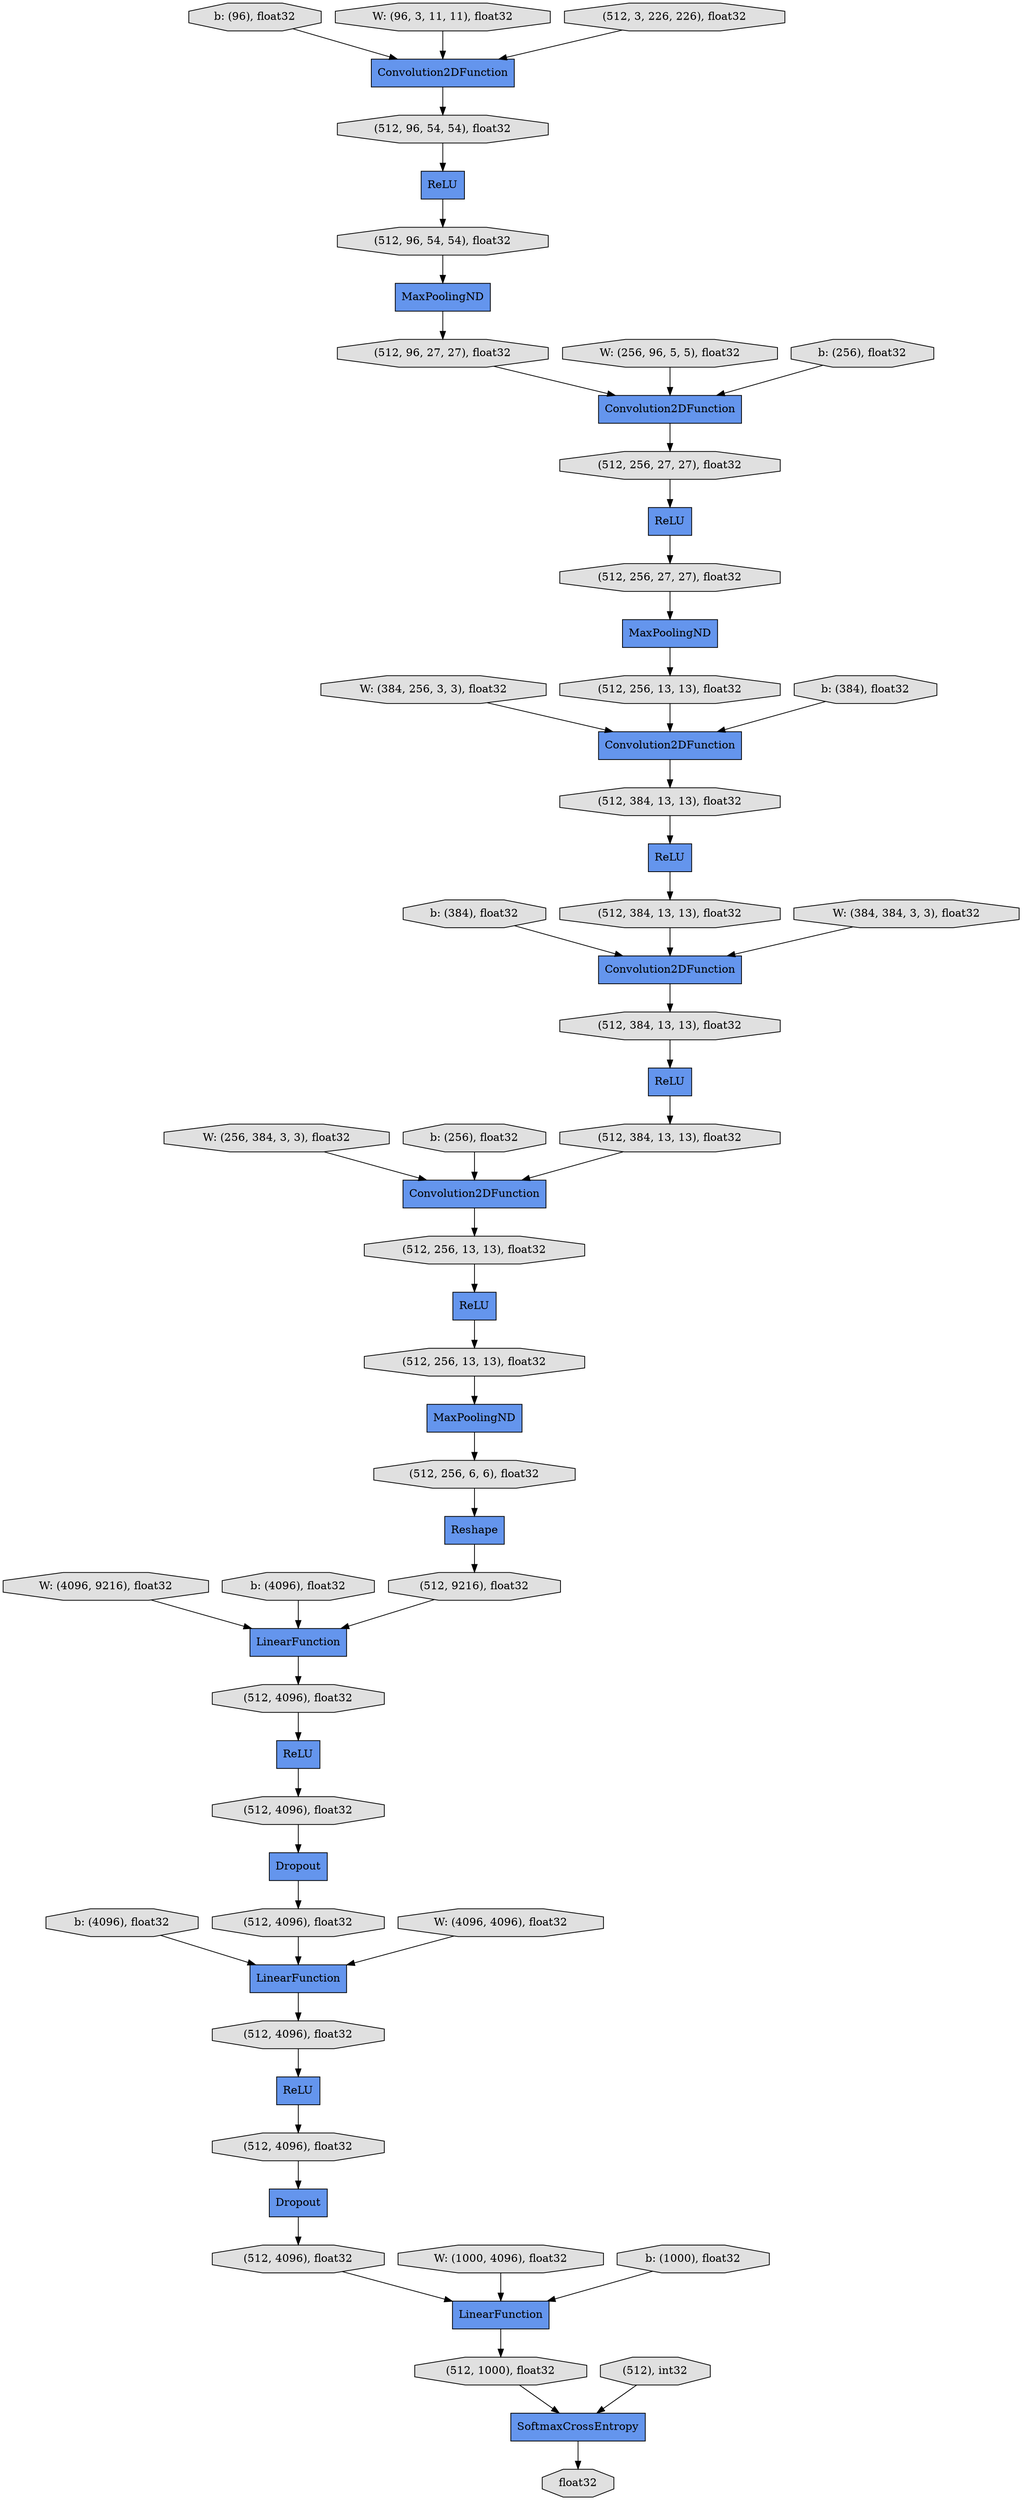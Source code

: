 digraph graphname{rankdir=TB;47647996411984 [label="b: (4096), float32",shape="octagon",fillcolor="#E0E0E0",style="filled"];47647996389456 [label="b: (384), float32",shape="octagon",fillcolor="#E0E0E0",style="filled"];47647996329872 [label="b: (96), float32",shape="octagon",fillcolor="#E0E0E0",style="filled"];47649330518160 [label="(512, 384, 13, 13), float32",shape="octagon",fillcolor="#E0E0E0",style="filled"];47649351641232 [label="ReLU",shape="record",fillcolor="#6495ED",style="filled"];47649330518224 [label="Dropout",shape="record",fillcolor="#6495ED",style="filled"];47649330481360 [label="MaxPoolingND",shape="record",fillcolor="#6495ED",style="filled"];47649330516240 [label="LinearFunction",shape="record",fillcolor="#6495ED",style="filled"];47649330481424 [label="(512, 256, 27, 27), float32",shape="octagon",fillcolor="#E0E0E0",style="filled"];47647748395344 [label="W: (96, 3, 11, 11), float32",shape="octagon",fillcolor="#E0E0E0",style="filled"];47647996414352 [label="ReLU",shape="record",fillcolor="#6495ED",style="filled"];47647996412304 [label="W: (1000, 4096), float32",shape="octagon",fillcolor="#E0E0E0",style="filled"];47647996389776 [label="W: (256, 384, 3, 3), float32",shape="octagon",fillcolor="#E0E0E0",style="filled"];47649330549200 [label="(512, 4096), float32",shape="octagon",fillcolor="#E0E0E0",style="filled"];47649330481616 [label="(512, 96, 27, 27), float32",shape="octagon",fillcolor="#E0E0E0",style="filled"];47649330551312 [label="(512, 4096), float32",shape="octagon",fillcolor="#E0E0E0",style="filled"];47649330481680 [label="ReLU",shape="record",fillcolor="#6495ED",style="filled"];47649330518544 [label="(512, 256, 13, 13), float32",shape="octagon",fillcolor="#E0E0E0",style="filled"];47649330520016 [label="(512, 384, 13, 13), float32",shape="octagon",fillcolor="#E0E0E0",style="filled"];47649330516560 [label="LinearFunction",shape="record",fillcolor="#6495ED",style="filled"];47649330516496 [label="(512, 384, 13, 13), float32",shape="octagon",fillcolor="#E0E0E0",style="filled"];47647996387856 [label="W: (256, 96, 5, 5), float32",shape="octagon",fillcolor="#E0E0E0",style="filled"];47649330549392 [label="float32",shape="octagon",fillcolor="#E0E0E0",style="filled"];47647996414608 [label="ReLU",shape="record",fillcolor="#6495ED",style="filled"];47647996390096 [label="b: (256), float32",shape="octagon",fillcolor="#E0E0E0",style="filled"];47649330481872 [label="(512, 256, 27, 27), float32",shape="octagon",fillcolor="#E0E0E0",style="filled"];47647996412688 [label="b: (1000), float32",shape="octagon",fillcolor="#E0E0E0",style="filled"];47647996388176 [label="b: (256), float32",shape="octagon",fillcolor="#E0E0E0",style="filled"];47649330518928 [label="Convolution2DFunction",shape="record",fillcolor="#6495ED",style="filled"];47649330482064 [label="Convolution2DFunction",shape="record",fillcolor="#6495ED",style="filled"];47647743996880 [label="Dropout",shape="record",fillcolor="#6495ED",style="filled"];47647996390416 [label="W: (4096, 9216), float32",shape="octagon",fillcolor="#E0E0E0",style="filled"];47649330517072 [label="(512, 4096), float32",shape="octagon",fillcolor="#E0E0E0",style="filled"];47649330482256 [label="ReLU",shape="record",fillcolor="#6495ED",style="filled"];47649330517136 [label="Reshape",shape="record",fillcolor="#6495ED",style="filled"];47647996388496 [label="W: (384, 256, 3, 3), float32",shape="octagon",fillcolor="#E0E0E0",style="filled"];47649330517200 [label="LinearFunction",shape="record",fillcolor="#6495ED",style="filled"];47649330519248 [label="(512, 4096), float32",shape="octagon",fillcolor="#E0E0E0",style="filled"];47649330377936 [label="MaxPoolingND",shape="record",fillcolor="#6495ED",style="filled"];47649351797968 [label="(512, 3, 226, 226), float32",shape="octagon",fillcolor="#E0E0E0",style="filled"];47649330552080 [label="(512), int32",shape="octagon",fillcolor="#E0E0E0",style="filled"];47649330482448 [label="Convolution2DFunction",shape="record",fillcolor="#6495ED",style="filled"];47647996390736 [label="b: (4096), float32",shape="octagon",fillcolor="#E0E0E0",style="filled"];47649330552208 [label="(512, 4096), float32",shape="octagon",fillcolor="#E0E0E0",style="filled"];47649330519440 [label="(512, 9216), float32",shape="octagon",fillcolor="#E0E0E0",style="filled"];47649330482576 [label="(512, 256, 13, 13), float32",shape="octagon",fillcolor="#E0E0E0",style="filled"];47649330519504 [label="(512, 4096), float32",shape="octagon",fillcolor="#E0E0E0",style="filled"];47647996388816 [label="b: (384), float32",shape="octagon",fillcolor="#E0E0E0",style="filled"];47649330482640 [label="Convolution2DFunction",shape="record",fillcolor="#6495ED",style="filled"];47649330517520 [label="(512, 384, 13, 13), float32",shape="octagon",fillcolor="#E0E0E0",style="filled"];47649330517584 [label="MaxPoolingND",shape="record",fillcolor="#6495ED",style="filled"];47649330482832 [label="(512, 96, 54, 54), float32",shape="octagon",fillcolor="#E0E0E0",style="filled"];47649330550480 [label="(512, 1000), float32",shape="octagon",fillcolor="#E0E0E0",style="filled"];47649351642832 [label="SoftmaxCrossEntropy",shape="record",fillcolor="#6495ED",style="filled"];47647996391120 [label="W: (4096, 4096), float32",shape="octagon",fillcolor="#E0E0E0",style="filled"];47649330517712 [label="(512, 256, 6, 6), float32",shape="octagon",fillcolor="#E0E0E0",style="filled"];47647996389136 [label="W: (384, 384, 3, 3), float32",shape="octagon",fillcolor="#E0E0E0",style="filled"];47649330482960 [label="(512, 96, 54, 54), float32",shape="octagon",fillcolor="#E0E0E0",style="filled"];47649351661520 [label="Convolution2DFunction",shape="record",fillcolor="#6495ED",style="filled"];47649330519888 [label="(512, 256, 13, 13), float32",shape="octagon",fillcolor="#E0E0E0",style="filled"];47649330483088 [label="ReLU",shape="record",fillcolor="#6495ED",style="filled"];47649330517968 [label="ReLU",shape="record",fillcolor="#6495ED",style="filled"];47649330482832 -> 47649330377936;47649351661520 -> 47649330482960;47647996329872 -> 47649351661520;47649330550480 -> 47649351642832;47647996389456 -> 47649330482448;47649330552208 -> 47647996414352;47649330517072 -> 47649330517200;47649330517968 -> 47649330519888;47647996387856 -> 47649330482640;47649330519504 -> 47649330481680;47649330519248 -> 47647743996880;47647996390736 -> 47649330516560;47649330517712 -> 47649330517136;47649330518544 -> 47649330517968;47647996412688 -> 47649330516240;47649330516560 -> 47649330519504;47649330517136 -> 47649330519440;47649330520016 -> 47649330482256;47647996389136 -> 47649330482448;47647996391120 -> 47649330517200;47649330517520 -> 47649330518928;47649330516496 -> 47649330483088;47649330481616 -> 47649330482640;47649330517200 -> 47649330552208;47649330481680 -> 47649330519248;47649330519440 -> 47649330516560;47647996390096 -> 47649330518928;47647996389776 -> 47649330518928;47647996388816 -> 47649330482064;47649330518224 -> 47649330549200;47649330519888 -> 47649330517584;47649330482640 -> 47649330481872;47649330552080 -> 47649351642832;47649351642832 -> 47649330549392;47649330549200 -> 47649330516240;47649330482960 -> 47649351641232;47649330481872 -> 47647996414608;47647996411984 -> 47649330517200;47649330517584 -> 47649330517712;47647996388176 -> 47649330482640;47649351641232 -> 47649330482832;47647996390416 -> 47649330516560;47649330482256 -> 47649330517520;47647748395344 -> 47649351661520;47649330518928 -> 47649330518544;47649330482064 -> 47649330516496;47647996414608 -> 47649330481424;47649351797968 -> 47649351661520;47649330481424 -> 47649330481360;47647743996880 -> 47649330517072;47649330483088 -> 47649330518160;47647996412304 -> 47649330516240;47649330551312 -> 47649330518224;47649330482448 -> 47649330520016;47649330481360 -> 47649330482576;47649330482576 -> 47649330482064;47647996414352 -> 47649330551312;47649330518160 -> 47649330482448;47649330377936 -> 47649330481616;47649330516240 -> 47649330550480;47647996388496 -> 47649330482064;}